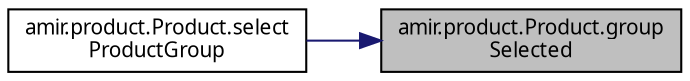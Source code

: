 digraph "amir.product.Product.groupSelected"
{
 // LATEX_PDF_SIZE
  edge [fontname="FreeSans.ttf",fontsize="10",labelfontname="FreeSans.ttf",labelfontsize="10"];
  node [fontname="FreeSans.ttf",fontsize="10",shape=record];
  rankdir="RL";
  Node1 [label="amir.product.Product.group\lSelected",height=0.2,width=0.4,color="black", fillcolor="grey75", style="filled", fontcolor="black",tooltip=" "];
  Node1 -> Node2 [dir="back",color="midnightblue",fontsize="10",style="solid",fontname="FreeSans.ttf"];
  Node2 [label="amir.product.Product.select\lProductGroup",height=0.2,width=0.4,color="black", fillcolor="white", style="filled",URL="$classamir_1_1product_1_1_product.html#a668ef700db1f2551afff258b9604a913",tooltip=" "];
}
